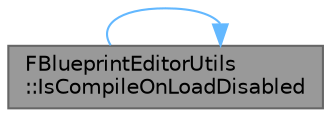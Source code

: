 digraph "FBlueprintEditorUtils::IsCompileOnLoadDisabled"
{
 // INTERACTIVE_SVG=YES
 // LATEX_PDF_SIZE
  bgcolor="transparent";
  edge [fontname=Helvetica,fontsize=10,labelfontname=Helvetica,labelfontsize=10];
  node [fontname=Helvetica,fontsize=10,shape=box,height=0.2,width=0.4];
  rankdir="LR";
  Node1 [id="Node000001",label="FBlueprintEditorUtils\l::IsCompileOnLoadDisabled",height=0.2,width=0.4,color="gray40", fillcolor="grey60", style="filled", fontcolor="black",tooltip="Returns true if compilation for the given blueprint has been disabled."];
  Node1 -> Node1 [id="edge1_Node000001_Node000001",color="steelblue1",style="solid",tooltip=" "];
}
